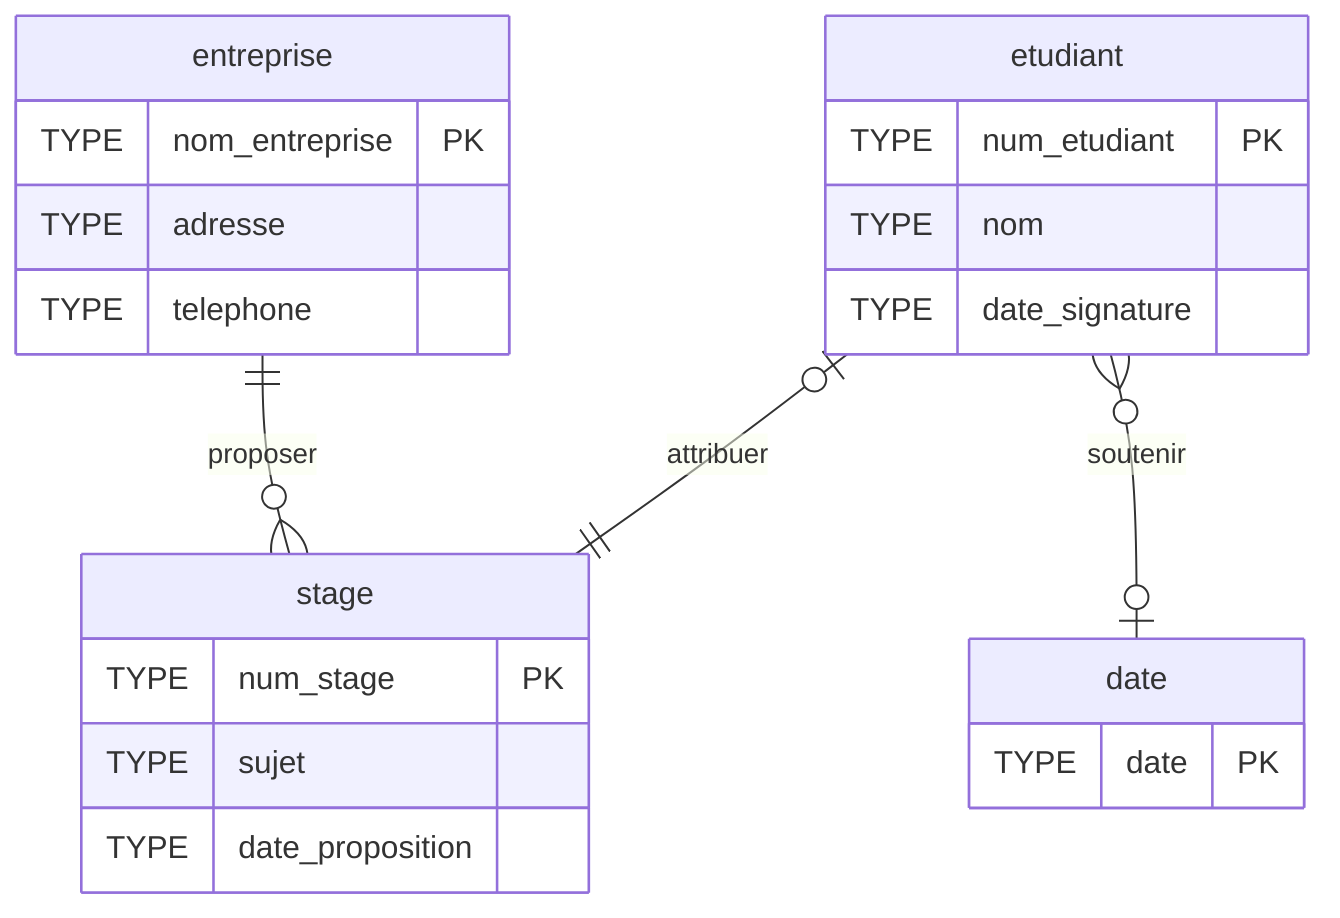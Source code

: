erDiagram
  %% Generated by Mocodo 4.0.1
  entreprise {
    TYPE nom_entreprise PK
    TYPE adresse
    TYPE telephone
  }
  stage {
    TYPE num_stage PK
    TYPE sujet
    TYPE date_proposition
  }
  etudiant {
    TYPE num_etudiant PK
    TYPE nom
    TYPE date_signature
  }
  date {
    TYPE date PK
  }
  entreprise ||--o{ stage: proposer
  etudiant |o--|| stage: attribuer
  etudiant }o--o| date: soutenir